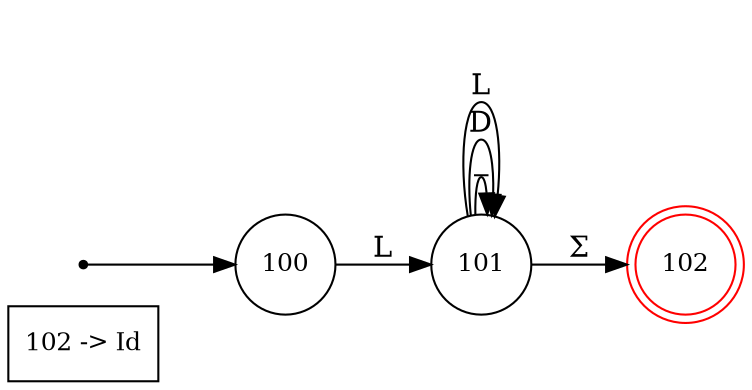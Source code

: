 digraph finite_state_machine {
	rankdir=LR;
	size="8,5"

	node [shape = rectangle, label="102 -> Id", fontsize=12] token102;

	node [shape = circle, label="100", fontsize=12, color=black] 100;
	node [shape = circle, label="101", fontsize=12, color=black] 101;
	node [shape = doublecircle, label="102", fontsize=12, color=red] 102;

	node [shape = point, color=black] q0;
	q0	->	100;

	101	->	101	[ label = "_" ];
	101	->	102	[ label = "Σ" ];
	101	->	101	[ label = "D" ];
	100	->	101	[ label = "L" ];
	101	->	101	[ label = "L" ];
}
